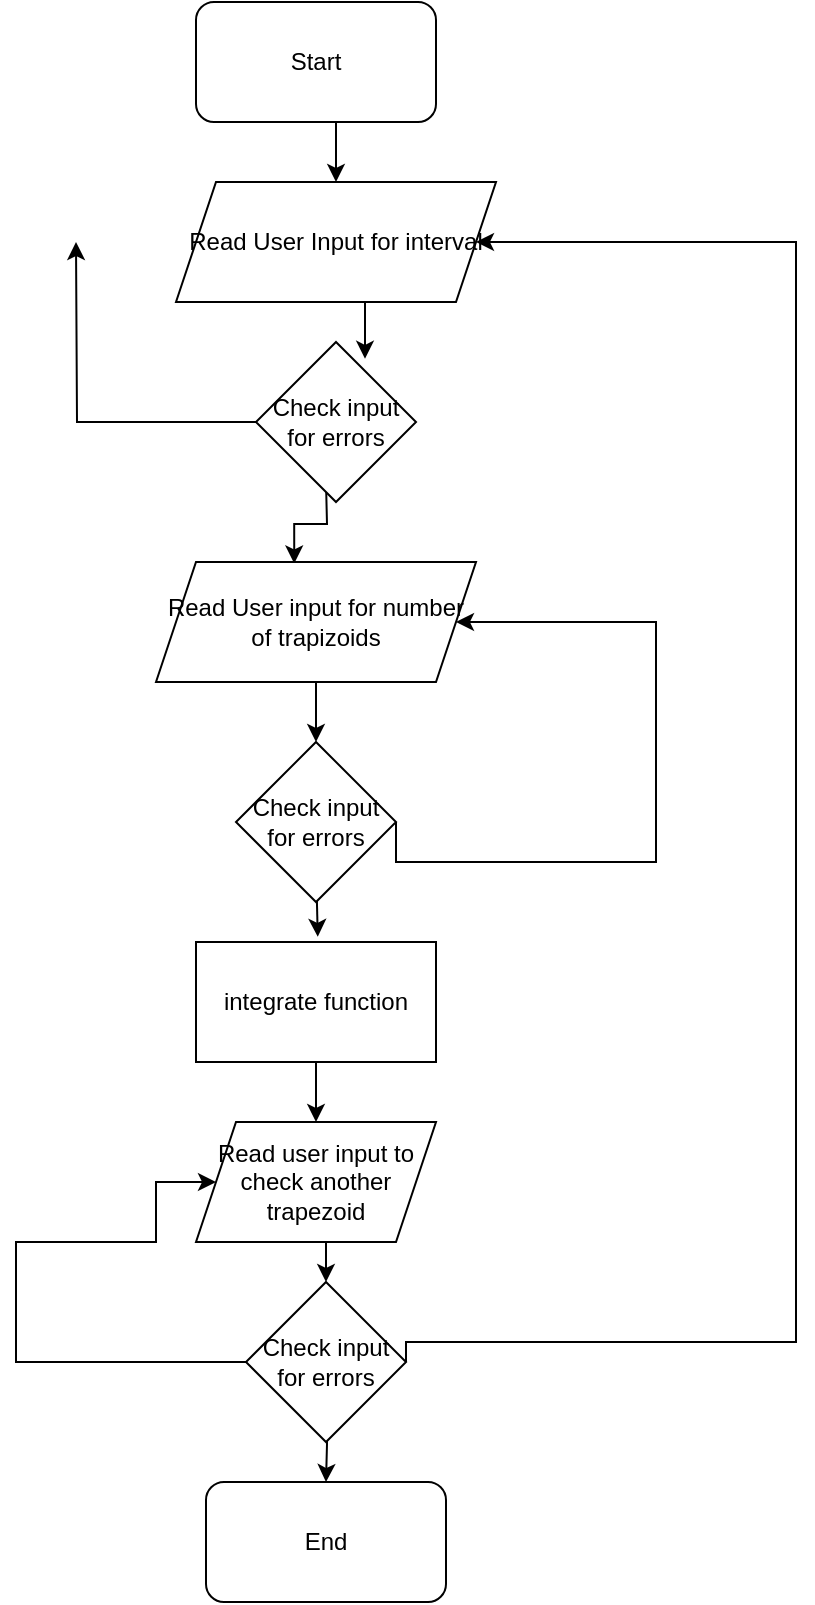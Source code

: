 <mxfile version="16.6.2" type="device"><diagram id="dLIbk5ls4pWrmjRD6eHT" name="Page-1"><mxGraphModel dx="549" dy="632" grid="1" gridSize="10" guides="1" tooltips="1" connect="1" arrows="1" fold="1" page="1" pageScale="1" pageWidth="850" pageHeight="1100" math="0" shadow="0"><root><mxCell id="0"/><mxCell id="1" parent="0"/><mxCell id="LJ72oGsInBvL_D9z7sDP-7" style="edgeStyle=orthogonalEdgeStyle;rounded=0;orthogonalLoop=1;jettySize=auto;html=1;exitX=0.5;exitY=1;exitDx=0;exitDy=0;entryX=0.5;entryY=0;entryDx=0;entryDy=0;" edge="1" parent="1" source="LJ72oGsInBvL_D9z7sDP-8" target="LJ72oGsInBvL_D9z7sDP-11"><mxGeometry relative="1" as="geometry"/></mxCell><mxCell id="LJ72oGsInBvL_D9z7sDP-8" value="Start" style="rounded=1;whiteSpace=wrap;html=1;" vertex="1" parent="1"><mxGeometry x="380" y="40" width="120" height="60" as="geometry"/></mxCell><mxCell id="LJ72oGsInBvL_D9z7sDP-9" value="End" style="rounded=1;whiteSpace=wrap;html=1;" vertex="1" parent="1"><mxGeometry x="385" y="780" width="120" height="60" as="geometry"/></mxCell><mxCell id="LJ72oGsInBvL_D9z7sDP-10" style="edgeStyle=orthogonalEdgeStyle;rounded=0;orthogonalLoop=1;jettySize=auto;html=1;exitX=0.5;exitY=1;exitDx=0;exitDy=0;entryX=0.63;entryY=-0.027;entryDx=0;entryDy=0;entryPerimeter=0;" edge="1" parent="1" source="LJ72oGsInBvL_D9z7sDP-11"><mxGeometry relative="1" as="geometry"><mxPoint x="464.5" y="218.38" as="targetPoint"/></mxGeometry></mxCell><mxCell id="LJ72oGsInBvL_D9z7sDP-11" value="Read User Input for interval" style="shape=parallelogram;perimeter=parallelogramPerimeter;whiteSpace=wrap;html=1;fixedSize=1;" vertex="1" parent="1"><mxGeometry x="370" y="130" width="160" height="60" as="geometry"/></mxCell><mxCell id="LJ72oGsInBvL_D9z7sDP-12" style="edgeStyle=orthogonalEdgeStyle;rounded=0;orthogonalLoop=1;jettySize=auto;html=1;exitX=0.5;exitY=1;exitDx=0;exitDy=0;entryX=0.432;entryY=0.012;entryDx=0;entryDy=0;entryPerimeter=0;" edge="1" parent="1" target="LJ72oGsInBvL_D9z7sDP-15"><mxGeometry relative="1" as="geometry"><mxPoint x="445" y="280" as="sourcePoint"/></mxGeometry></mxCell><mxCell id="LJ72oGsInBvL_D9z7sDP-14" style="edgeStyle=orthogonalEdgeStyle;rounded=0;orthogonalLoop=1;jettySize=auto;html=1;exitX=0.5;exitY=1;exitDx=0;exitDy=0;entryX=0.5;entryY=0;entryDx=0;entryDy=0;" edge="1" parent="1" source="LJ72oGsInBvL_D9z7sDP-15"><mxGeometry relative="1" as="geometry"><mxPoint x="440" y="410" as="targetPoint"/></mxGeometry></mxCell><mxCell id="LJ72oGsInBvL_D9z7sDP-15" value="Read User input for number of trapizoids" style="shape=parallelogram;perimeter=parallelogramPerimeter;whiteSpace=wrap;html=1;fixedSize=1;" vertex="1" parent="1"><mxGeometry x="360" y="320" width="160" height="60" as="geometry"/></mxCell><mxCell id="LJ72oGsInBvL_D9z7sDP-16" style="edgeStyle=orthogonalEdgeStyle;rounded=0;orthogonalLoop=1;jettySize=auto;html=1;exitX=0.5;exitY=1;exitDx=0;exitDy=0;entryX=0.424;entryY=-0.043;entryDx=0;entryDy=0;entryPerimeter=0;" edge="1" parent="1"><mxGeometry relative="1" as="geometry"><mxPoint x="440" y="470" as="sourcePoint"/><mxPoint x="440.88" y="507.42" as="targetPoint"/></mxGeometry></mxCell><mxCell id="LJ72oGsInBvL_D9z7sDP-24" style="edgeStyle=orthogonalEdgeStyle;rounded=0;orthogonalLoop=1;jettySize=auto;html=1;exitX=0.5;exitY=1;exitDx=0;exitDy=0;entryX=0.5;entryY=0;entryDx=0;entryDy=0;" edge="1" parent="1" target="LJ72oGsInBvL_D9z7sDP-21"><mxGeometry relative="1" as="geometry"><mxPoint x="450" y="570.0" as="sourcePoint"/></mxGeometry></mxCell><mxCell id="LJ72oGsInBvL_D9z7sDP-25" style="edgeStyle=orthogonalEdgeStyle;rounded=0;orthogonalLoop=1;jettySize=auto;html=1;exitX=0.5;exitY=1;exitDx=0;exitDy=0;entryX=0.5;entryY=0;entryDx=0;entryDy=0;" edge="1" parent="1" source="LJ72oGsInBvL_D9z7sDP-21"><mxGeometry relative="1" as="geometry"><mxPoint x="445" y="680.0" as="targetPoint"/></mxGeometry></mxCell><mxCell id="LJ72oGsInBvL_D9z7sDP-21" value="Read user input to check another trapezoid" style="shape=parallelogram;perimeter=parallelogramPerimeter;whiteSpace=wrap;html=1;fixedSize=1;" vertex="1" parent="1"><mxGeometry x="380" y="600" width="120" height="60" as="geometry"/></mxCell><mxCell id="LJ72oGsInBvL_D9z7sDP-26" style="edgeStyle=orthogonalEdgeStyle;rounded=0;orthogonalLoop=1;jettySize=auto;html=1;exitX=0.5;exitY=1;exitDx=0;exitDy=0;entryX=0.5;entryY=0;entryDx=0;entryDy=0;" edge="1" parent="1" target="LJ72oGsInBvL_D9z7sDP-9"><mxGeometry relative="1" as="geometry"><mxPoint x="445" y="740.0" as="sourcePoint"/></mxGeometry></mxCell><mxCell id="LJ72oGsInBvL_D9z7sDP-27" style="edgeStyle=orthogonalEdgeStyle;rounded=0;orthogonalLoop=1;jettySize=auto;html=1;exitX=1;exitY=0.5;exitDx=0;exitDy=0;entryX=1;entryY=0.5;entryDx=0;entryDy=0;" edge="1" parent="1" source="LJ72oGsInBvL_D9z7sDP-30" target="LJ72oGsInBvL_D9z7sDP-11"><mxGeometry relative="1" as="geometry"><mxPoint x="640" y="108.0" as="targetPoint"/><mxPoint x="505" y="710.0" as="sourcePoint"/><Array as="points"><mxPoint x="485" y="710"/><mxPoint x="680" y="710"/><mxPoint x="680" y="160"/></Array></mxGeometry></mxCell><mxCell id="LJ72oGsInBvL_D9z7sDP-34" style="edgeStyle=orthogonalEdgeStyle;rounded=0;orthogonalLoop=1;jettySize=auto;html=1;exitX=0;exitY=0.5;exitDx=0;exitDy=0;" edge="1" parent="1" source="LJ72oGsInBvL_D9z7sDP-28"><mxGeometry relative="1" as="geometry"><mxPoint x="320" y="160" as="targetPoint"/></mxGeometry></mxCell><mxCell id="LJ72oGsInBvL_D9z7sDP-28" value="&lt;span&gt;Check input for errors&lt;/span&gt;" style="rhombus;whiteSpace=wrap;html=1;" vertex="1" parent="1"><mxGeometry x="410" y="210" width="80" height="80" as="geometry"/></mxCell><mxCell id="LJ72oGsInBvL_D9z7sDP-32" style="edgeStyle=orthogonalEdgeStyle;rounded=0;orthogonalLoop=1;jettySize=auto;html=1;exitX=1;exitY=0.5;exitDx=0;exitDy=0;" edge="1" parent="1" source="LJ72oGsInBvL_D9z7sDP-29" target="LJ72oGsInBvL_D9z7sDP-15"><mxGeometry relative="1" as="geometry"><mxPoint x="610.0" y="449.714" as="targetPoint"/><Array as="points"><mxPoint x="480" y="470"/><mxPoint x="610" y="470"/><mxPoint x="610" y="350"/></Array></mxGeometry></mxCell><mxCell id="LJ72oGsInBvL_D9z7sDP-29" value="&lt;span&gt;Check input for errors&lt;/span&gt;" style="rhombus;whiteSpace=wrap;html=1;" vertex="1" parent="1"><mxGeometry x="400" y="410" width="80" height="80" as="geometry"/></mxCell><mxCell id="LJ72oGsInBvL_D9z7sDP-33" style="edgeStyle=orthogonalEdgeStyle;rounded=0;orthogonalLoop=1;jettySize=auto;html=1;exitX=0;exitY=0.5;exitDx=0;exitDy=0;entryX=0;entryY=0.5;entryDx=0;entryDy=0;" edge="1" parent="1" source="LJ72oGsInBvL_D9z7sDP-30" target="LJ72oGsInBvL_D9z7sDP-21"><mxGeometry relative="1" as="geometry"><mxPoint x="270" y="670" as="targetPoint"/><Array as="points"><mxPoint x="290" y="720"/><mxPoint x="290" y="660"/><mxPoint x="360" y="660"/><mxPoint x="360" y="630"/></Array></mxGeometry></mxCell><mxCell id="LJ72oGsInBvL_D9z7sDP-30" value="&lt;span&gt;Check input for errors&lt;/span&gt;" style="rhombus;whiteSpace=wrap;html=1;" vertex="1" parent="1"><mxGeometry x="405" y="680" width="80" height="80" as="geometry"/></mxCell><mxCell id="LJ72oGsInBvL_D9z7sDP-31" value="&lt;span&gt;integrate function&lt;/span&gt;" style="rounded=0;whiteSpace=wrap;html=1;" vertex="1" parent="1"><mxGeometry x="380" y="510" width="120" height="60" as="geometry"/></mxCell></root></mxGraphModel></diagram></mxfile>